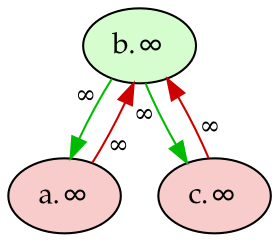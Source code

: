 digraph {
    rankdir="TB"
    node [style=filled fontname="Palatino" fontsize=14]
    node [fillcolor="#d5fdce"]
    "b" [label="b.∞"]
    node [fillcolor="#f7cccb"]
    "a" [label="a.∞"]
    "c" [label="c.∞"]
    edge[labeldistance=1.5 fontsize=12]
    edge [color="#CC0000" style="solid" dir="forward" taillabel="∞"]
           "a" -> "b" 
           "c" -> "b" 
    edge [color="#00BB00" style="solid" dir="forward" taillabel="∞"]
           "b" -> "a" 
           "b" -> "c" 
 }
